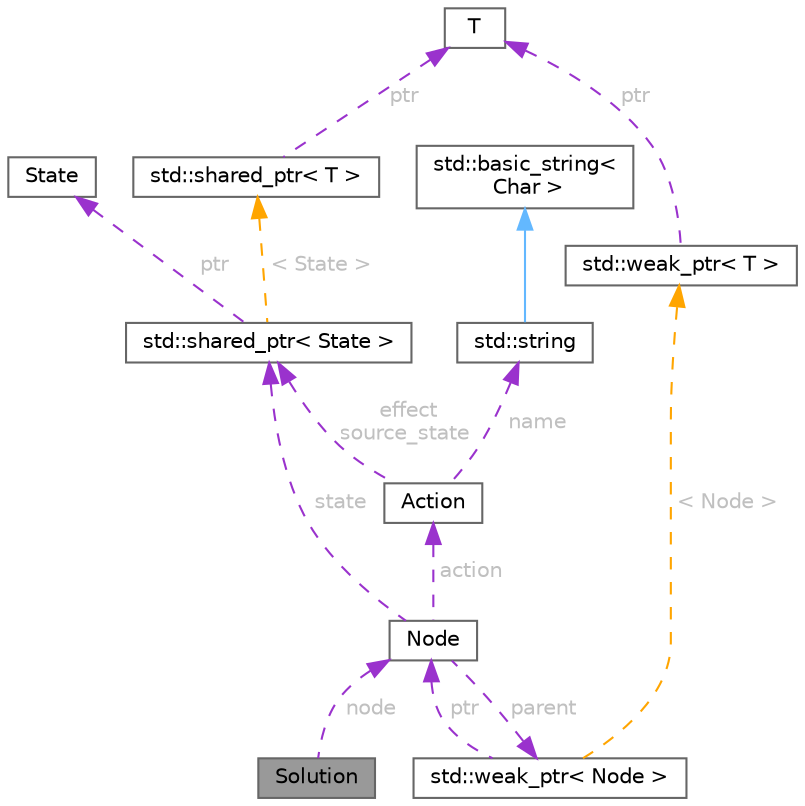 digraph "Solution"
{
 // INTERACTIVE_SVG=YES
 // LATEX_PDF_SIZE
  bgcolor="transparent";
  edge [fontname=Helvetica,fontsize=10,labelfontname=Helvetica,labelfontsize=10];
  node [fontname=Helvetica,fontsize=10,shape=box,height=0.2,width=0.4];
  Node1 [id="Node000001",label="Solution",height=0.2,width=0.4,color="gray40", fillcolor="grey60", style="filled", fontcolor="black",tooltip=" "];
  Node2 -> Node1 [id="edge1_Node000001_Node000002",dir="back",color="darkorchid3",style="dashed",tooltip=" ",label=" node",fontcolor="grey" ];
  Node2 [id="Node000002",label="Node",height=0.2,width=0.4,color="gray40", fillcolor="white", style="filled",URL="$classNode.html",tooltip=" "];
  Node3 -> Node2 [id="edge2_Node000002_Node000003",dir="back",color="darkorchid3",style="dashed",tooltip=" ",label=" parent",fontcolor="grey" ];
  Node3 [id="Node000003",label="std::weak_ptr\< Node \>",height=0.2,width=0.4,color="gray40", fillcolor="white", style="filled",tooltip=" "];
  Node2 -> Node3 [id="edge3_Node000003_Node000002",dir="back",color="darkorchid3",style="dashed",tooltip=" ",label=" ptr",fontcolor="grey" ];
  Node4 -> Node3 [id="edge4_Node000003_Node000004",dir="back",color="orange",style="dashed",tooltip=" ",label=" \< Node \>",fontcolor="grey" ];
  Node4 [id="Node000004",label="std::weak_ptr\< T \>",height=0.2,width=0.4,color="gray40", fillcolor="white", style="filled",tooltip=" "];
  Node5 -> Node4 [id="edge5_Node000004_Node000005",dir="back",color="darkorchid3",style="dashed",tooltip=" ",label=" ptr",fontcolor="grey" ];
  Node5 [id="Node000005",label="T",height=0.2,width=0.4,color="gray40", fillcolor="white", style="filled",tooltip=" "];
  Node6 -> Node2 [id="edge6_Node000002_Node000006",dir="back",color="darkorchid3",style="dashed",tooltip=" ",label=" state",fontcolor="grey" ];
  Node6 [id="Node000006",label="std::shared_ptr\< State \>",height=0.2,width=0.4,color="gray40", fillcolor="white", style="filled",tooltip=" "];
  Node7 -> Node6 [id="edge7_Node000006_Node000007",dir="back",color="darkorchid3",style="dashed",tooltip=" ",label=" ptr",fontcolor="grey" ];
  Node7 [id="Node000007",label="State",height=0.2,width=0.4,color="gray40", fillcolor="white", style="filled",URL="$classState.html",tooltip="Represents an abstract state in a problem."];
  Node8 -> Node6 [id="edge8_Node000006_Node000008",dir="back",color="orange",style="dashed",tooltip=" ",label=" \< State \>",fontcolor="grey" ];
  Node8 [id="Node000008",label="std::shared_ptr\< T \>",height=0.2,width=0.4,color="gray40", fillcolor="white", style="filled",tooltip=" "];
  Node5 -> Node8 [id="edge9_Node000008_Node000005",dir="back",color="darkorchid3",style="dashed",tooltip=" ",label=" ptr",fontcolor="grey" ];
  Node9 -> Node2 [id="edge10_Node000002_Node000009",dir="back",color="darkorchid3",style="dashed",tooltip=" ",label=" action",fontcolor="grey" ];
  Node9 [id="Node000009",label="Action",height=0.2,width=0.4,color="gray40", fillcolor="white", style="filled",URL="$classAction.html",tooltip="Represents an abstract action that can be performed on a state."];
  Node10 -> Node9 [id="edge11_Node000009_Node000010",dir="back",color="darkorchid3",style="dashed",tooltip=" ",label=" name",fontcolor="grey" ];
  Node10 [id="Node000010",label="std::string",height=0.2,width=0.4,color="gray40", fillcolor="white", style="filled",tooltip=" "];
  Node11 -> Node10 [id="edge12_Node000010_Node000011",dir="back",color="steelblue1",style="solid",tooltip=" "];
  Node11 [id="Node000011",label="std::basic_string\<\l Char \>",height=0.2,width=0.4,color="gray40", fillcolor="white", style="filled",tooltip=" "];
  Node6 -> Node9 [id="edge13_Node000009_Node000006",dir="back",color="darkorchid3",style="dashed",tooltip=" ",label=" effect\nsource_state",fontcolor="grey" ];
}
